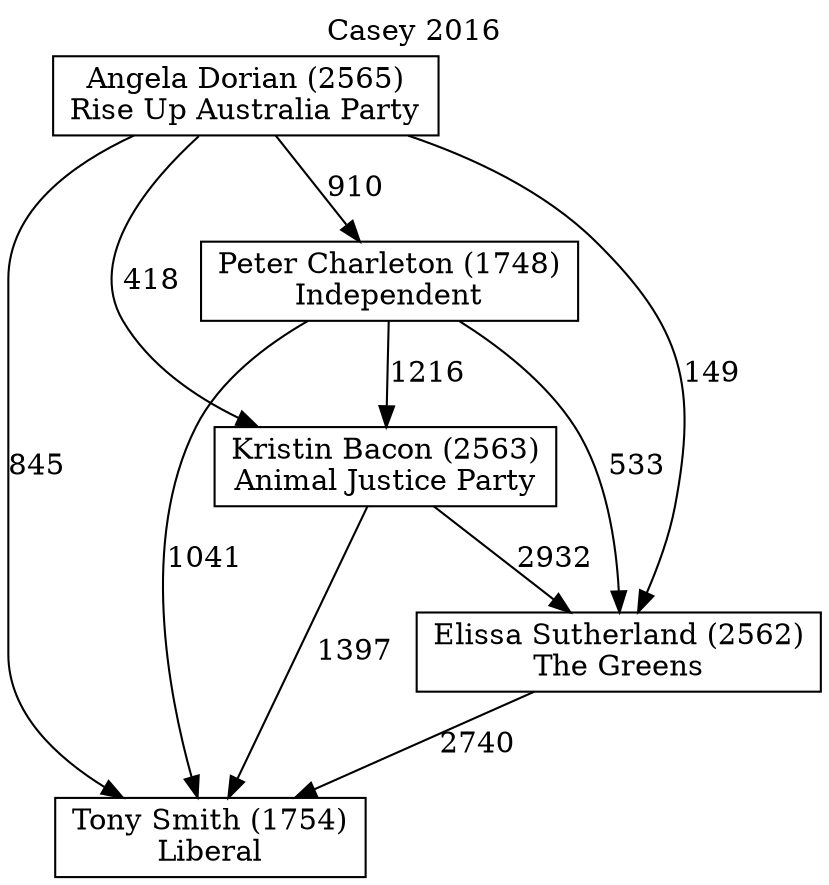 // House preference flow
digraph "Tony Smith (1754)_Casey_2016" {
	graph [label="Casey 2016" labelloc=t mclimit=10]
	node [shape=box]
	"Angela Dorian (2565)" [label="Angela Dorian (2565)
Rise Up Australia Party"]
	"Kristin Bacon (2563)" [label="Kristin Bacon (2563)
Animal Justice Party"]
	"Elissa Sutherland (2562)" [label="Elissa Sutherland (2562)
The Greens"]
	"Tony Smith (1754)" [label="Tony Smith (1754)
Liberal"]
	"Peter Charleton (1748)" [label="Peter Charleton (1748)
Independent"]
	"Angela Dorian (2565)" -> "Elissa Sutherland (2562)" [label=149]
	"Angela Dorian (2565)" -> "Tony Smith (1754)" [label=845]
	"Angela Dorian (2565)" -> "Peter Charleton (1748)" [label=910]
	"Angela Dorian (2565)" -> "Kristin Bacon (2563)" [label=418]
	"Kristin Bacon (2563)" -> "Elissa Sutherland (2562)" [label=2932]
	"Peter Charleton (1748)" -> "Elissa Sutherland (2562)" [label=533]
	"Peter Charleton (1748)" -> "Kristin Bacon (2563)" [label=1216]
	"Elissa Sutherland (2562)" -> "Tony Smith (1754)" [label=2740]
	"Kristin Bacon (2563)" -> "Tony Smith (1754)" [label=1397]
	"Peter Charleton (1748)" -> "Tony Smith (1754)" [label=1041]
}
